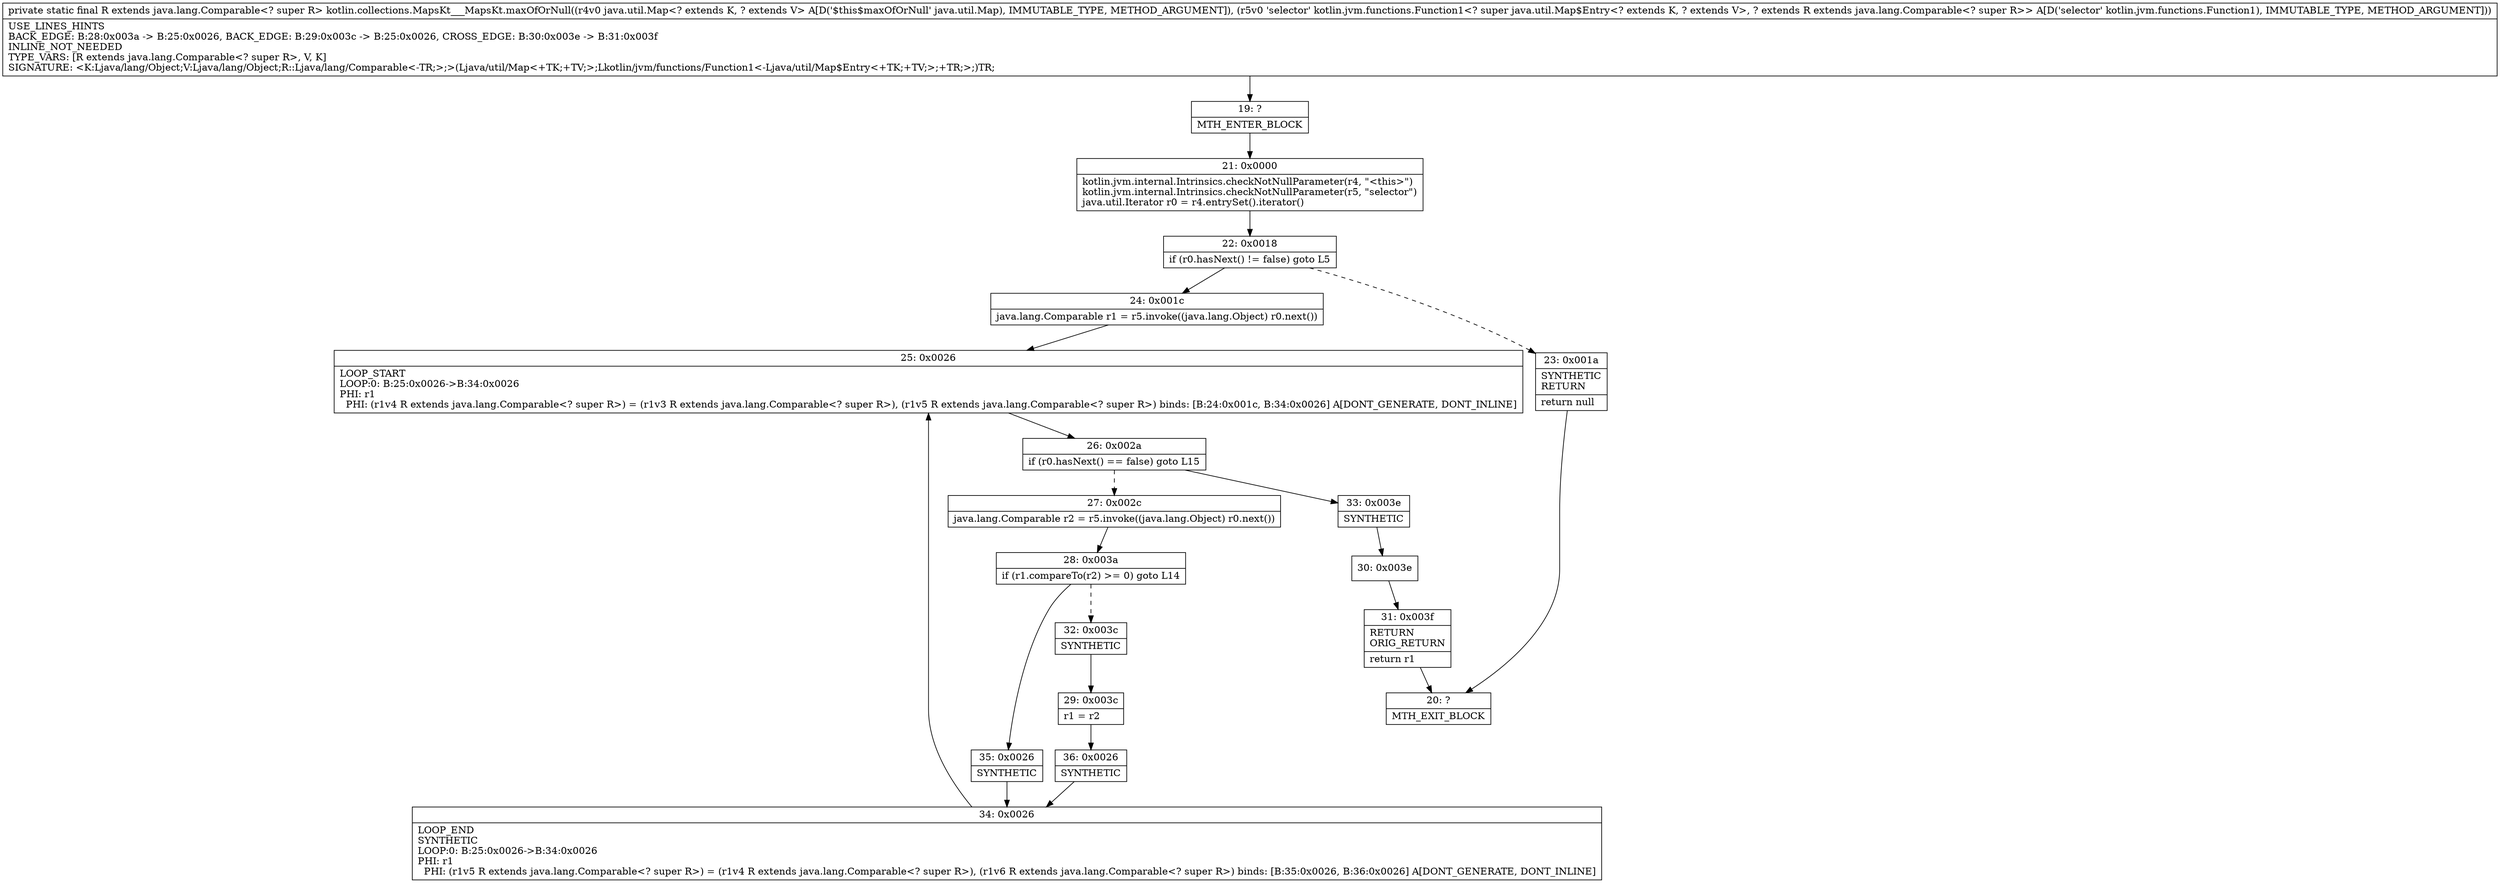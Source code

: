 digraph "CFG forkotlin.collections.MapsKt___MapsKt.maxOfOrNull(Ljava\/util\/Map;Lkotlin\/jvm\/functions\/Function1;)Ljava\/lang\/Comparable;" {
Node_19 [shape=record,label="{19\:\ ?|MTH_ENTER_BLOCK\l}"];
Node_21 [shape=record,label="{21\:\ 0x0000|kotlin.jvm.internal.Intrinsics.checkNotNullParameter(r4, \"\<this\>\")\lkotlin.jvm.internal.Intrinsics.checkNotNullParameter(r5, \"selector\")\ljava.util.Iterator r0 = r4.entrySet().iterator()\l}"];
Node_22 [shape=record,label="{22\:\ 0x0018|if (r0.hasNext() != false) goto L5\l}"];
Node_23 [shape=record,label="{23\:\ 0x001a|SYNTHETIC\lRETURN\l|return null\l}"];
Node_20 [shape=record,label="{20\:\ ?|MTH_EXIT_BLOCK\l}"];
Node_24 [shape=record,label="{24\:\ 0x001c|java.lang.Comparable r1 = r5.invoke((java.lang.Object) r0.next())\l}"];
Node_25 [shape=record,label="{25\:\ 0x0026|LOOP_START\lLOOP:0: B:25:0x0026\-\>B:34:0x0026\lPHI: r1 \l  PHI: (r1v4 R extends java.lang.Comparable\<? super R\>) = (r1v3 R extends java.lang.Comparable\<? super R\>), (r1v5 R extends java.lang.Comparable\<? super R\>) binds: [B:24:0x001c, B:34:0x0026] A[DONT_GENERATE, DONT_INLINE]\l}"];
Node_26 [shape=record,label="{26\:\ 0x002a|if (r0.hasNext() == false) goto L15\l}"];
Node_27 [shape=record,label="{27\:\ 0x002c|java.lang.Comparable r2 = r5.invoke((java.lang.Object) r0.next())\l}"];
Node_28 [shape=record,label="{28\:\ 0x003a|if (r1.compareTo(r2) \>= 0) goto L14\l}"];
Node_32 [shape=record,label="{32\:\ 0x003c|SYNTHETIC\l}"];
Node_29 [shape=record,label="{29\:\ 0x003c|r1 = r2\l}"];
Node_36 [shape=record,label="{36\:\ 0x0026|SYNTHETIC\l}"];
Node_34 [shape=record,label="{34\:\ 0x0026|LOOP_END\lSYNTHETIC\lLOOP:0: B:25:0x0026\-\>B:34:0x0026\lPHI: r1 \l  PHI: (r1v5 R extends java.lang.Comparable\<? super R\>) = (r1v4 R extends java.lang.Comparable\<? super R\>), (r1v6 R extends java.lang.Comparable\<? super R\>) binds: [B:35:0x0026, B:36:0x0026] A[DONT_GENERATE, DONT_INLINE]\l}"];
Node_35 [shape=record,label="{35\:\ 0x0026|SYNTHETIC\l}"];
Node_33 [shape=record,label="{33\:\ 0x003e|SYNTHETIC\l}"];
Node_30 [shape=record,label="{30\:\ 0x003e}"];
Node_31 [shape=record,label="{31\:\ 0x003f|RETURN\lORIG_RETURN\l|return r1\l}"];
MethodNode[shape=record,label="{private static final R extends java.lang.Comparable\<? super R\> kotlin.collections.MapsKt___MapsKt.maxOfOrNull((r4v0 java.util.Map\<? extends K, ? extends V\> A[D('$this$maxOfOrNull' java.util.Map), IMMUTABLE_TYPE, METHOD_ARGUMENT]), (r5v0 'selector' kotlin.jvm.functions.Function1\<? super java.util.Map$Entry\<? extends K, ? extends V\>, ? extends R extends java.lang.Comparable\<? super R\>\> A[D('selector' kotlin.jvm.functions.Function1), IMMUTABLE_TYPE, METHOD_ARGUMENT]))  | USE_LINES_HINTS\lBACK_EDGE: B:28:0x003a \-\> B:25:0x0026, BACK_EDGE: B:29:0x003c \-\> B:25:0x0026, CROSS_EDGE: B:30:0x003e \-\> B:31:0x003f\lINLINE_NOT_NEEDED\lTYPE_VARS: [R extends java.lang.Comparable\<? super R\>, V, K]\lSIGNATURE: \<K:Ljava\/lang\/Object;V:Ljava\/lang\/Object;R::Ljava\/lang\/Comparable\<\-TR;\>;\>(Ljava\/util\/Map\<+TK;+TV;\>;Lkotlin\/jvm\/functions\/Function1\<\-Ljava\/util\/Map$Entry\<+TK;+TV;\>;+TR;\>;)TR;\l}"];
MethodNode -> Node_19;Node_19 -> Node_21;
Node_21 -> Node_22;
Node_22 -> Node_23[style=dashed];
Node_22 -> Node_24;
Node_23 -> Node_20;
Node_24 -> Node_25;
Node_25 -> Node_26;
Node_26 -> Node_27[style=dashed];
Node_26 -> Node_33;
Node_27 -> Node_28;
Node_28 -> Node_32[style=dashed];
Node_28 -> Node_35;
Node_32 -> Node_29;
Node_29 -> Node_36;
Node_36 -> Node_34;
Node_34 -> Node_25;
Node_35 -> Node_34;
Node_33 -> Node_30;
Node_30 -> Node_31;
Node_31 -> Node_20;
}

